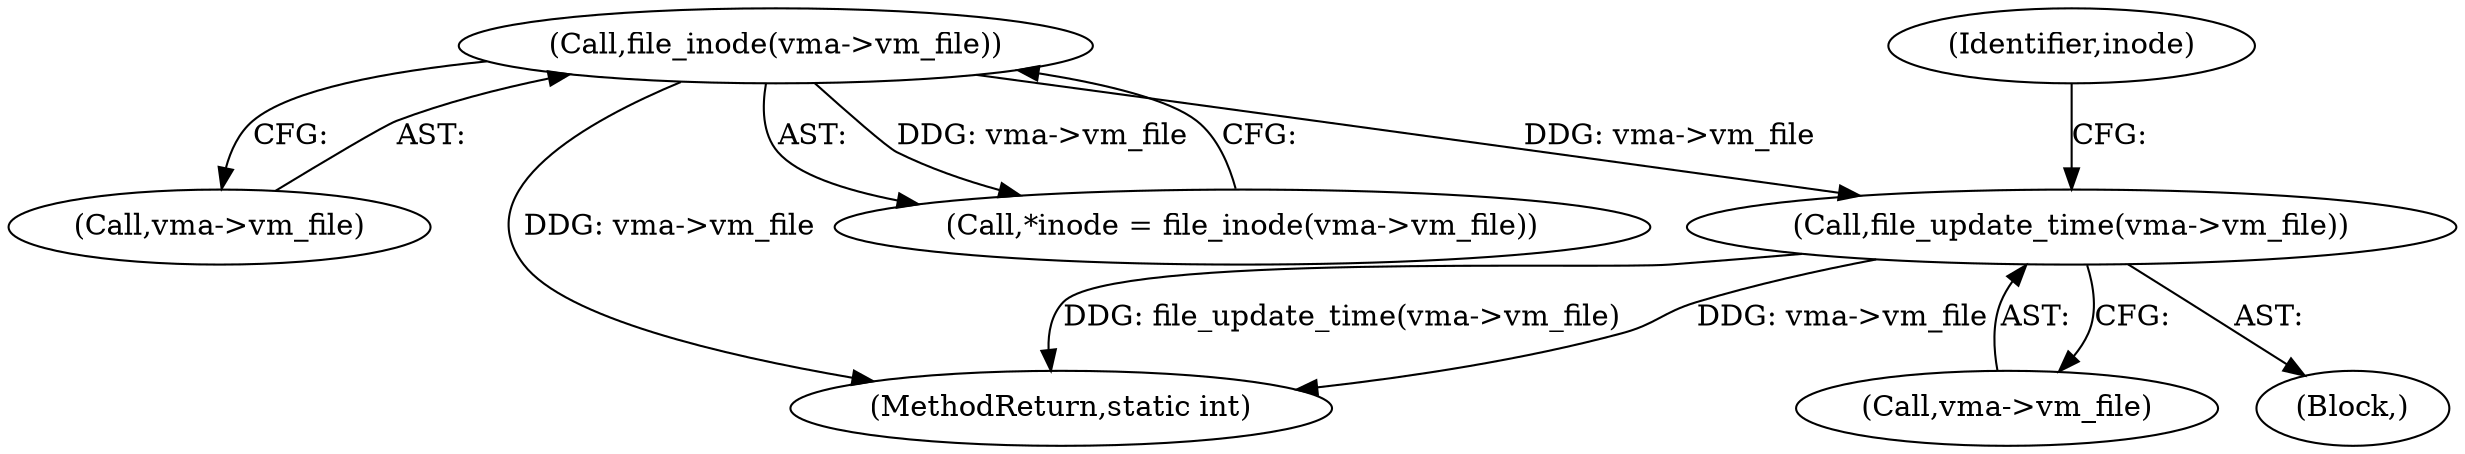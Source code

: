 digraph "0_linux_ea3d7209ca01da209cda6f0dea8be9cc4b7a933b_2@API" {
"1000135" [label="(Call,file_update_time(vma->vm_file))"];
"1000112" [label="(Call,file_inode(vma->vm_file))"];
"1000136" [label="(Call,vma->vm_file)"];
"1000113" [label="(Call,vma->vm_file)"];
"1000199" [label="(MethodReturn,static int)"];
"1000110" [label="(Call,*inode = file_inode(vma->vm_file))"];
"1000143" [label="(Identifier,inode)"];
"1000132" [label="(Block,)"];
"1000135" [label="(Call,file_update_time(vma->vm_file))"];
"1000112" [label="(Call,file_inode(vma->vm_file))"];
"1000135" -> "1000132"  [label="AST: "];
"1000135" -> "1000136"  [label="CFG: "];
"1000136" -> "1000135"  [label="AST: "];
"1000143" -> "1000135"  [label="CFG: "];
"1000135" -> "1000199"  [label="DDG: file_update_time(vma->vm_file)"];
"1000135" -> "1000199"  [label="DDG: vma->vm_file"];
"1000112" -> "1000135"  [label="DDG: vma->vm_file"];
"1000112" -> "1000110"  [label="AST: "];
"1000112" -> "1000113"  [label="CFG: "];
"1000113" -> "1000112"  [label="AST: "];
"1000110" -> "1000112"  [label="CFG: "];
"1000112" -> "1000199"  [label="DDG: vma->vm_file"];
"1000112" -> "1000110"  [label="DDG: vma->vm_file"];
}
